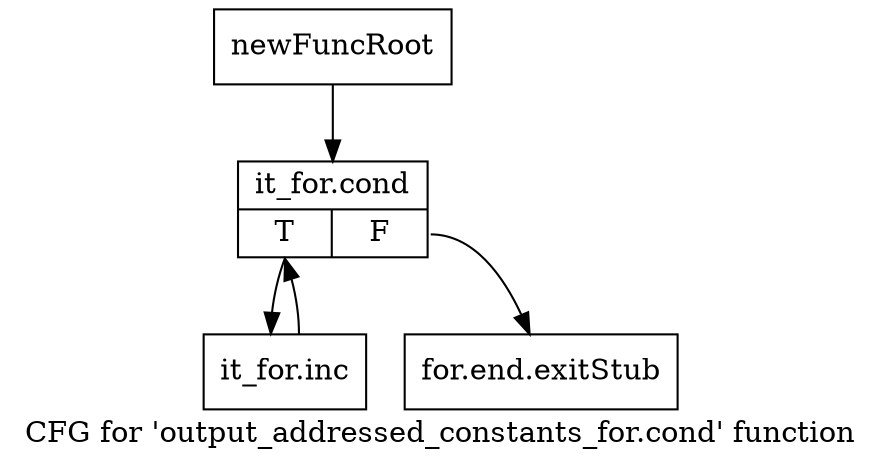 digraph "CFG for 'output_addressed_constants_for.cond' function" {
	label="CFG for 'output_addressed_constants_for.cond' function";

	Node0xc659990 [shape=record,label="{newFuncRoot}"];
	Node0xc659990 -> Node0xc671c10;
	Node0xc671bc0 [shape=record,label="{for.end.exitStub}"];
	Node0xc671c10 [shape=record,label="{it_for.cond|{<s0>T|<s1>F}}"];
	Node0xc671c10:s0 -> Node0xc671c60;
	Node0xc671c10:s1 -> Node0xc671bc0;
	Node0xc671c60 [shape=record,label="{it_for.inc}"];
	Node0xc671c60 -> Node0xc671c10;
}
